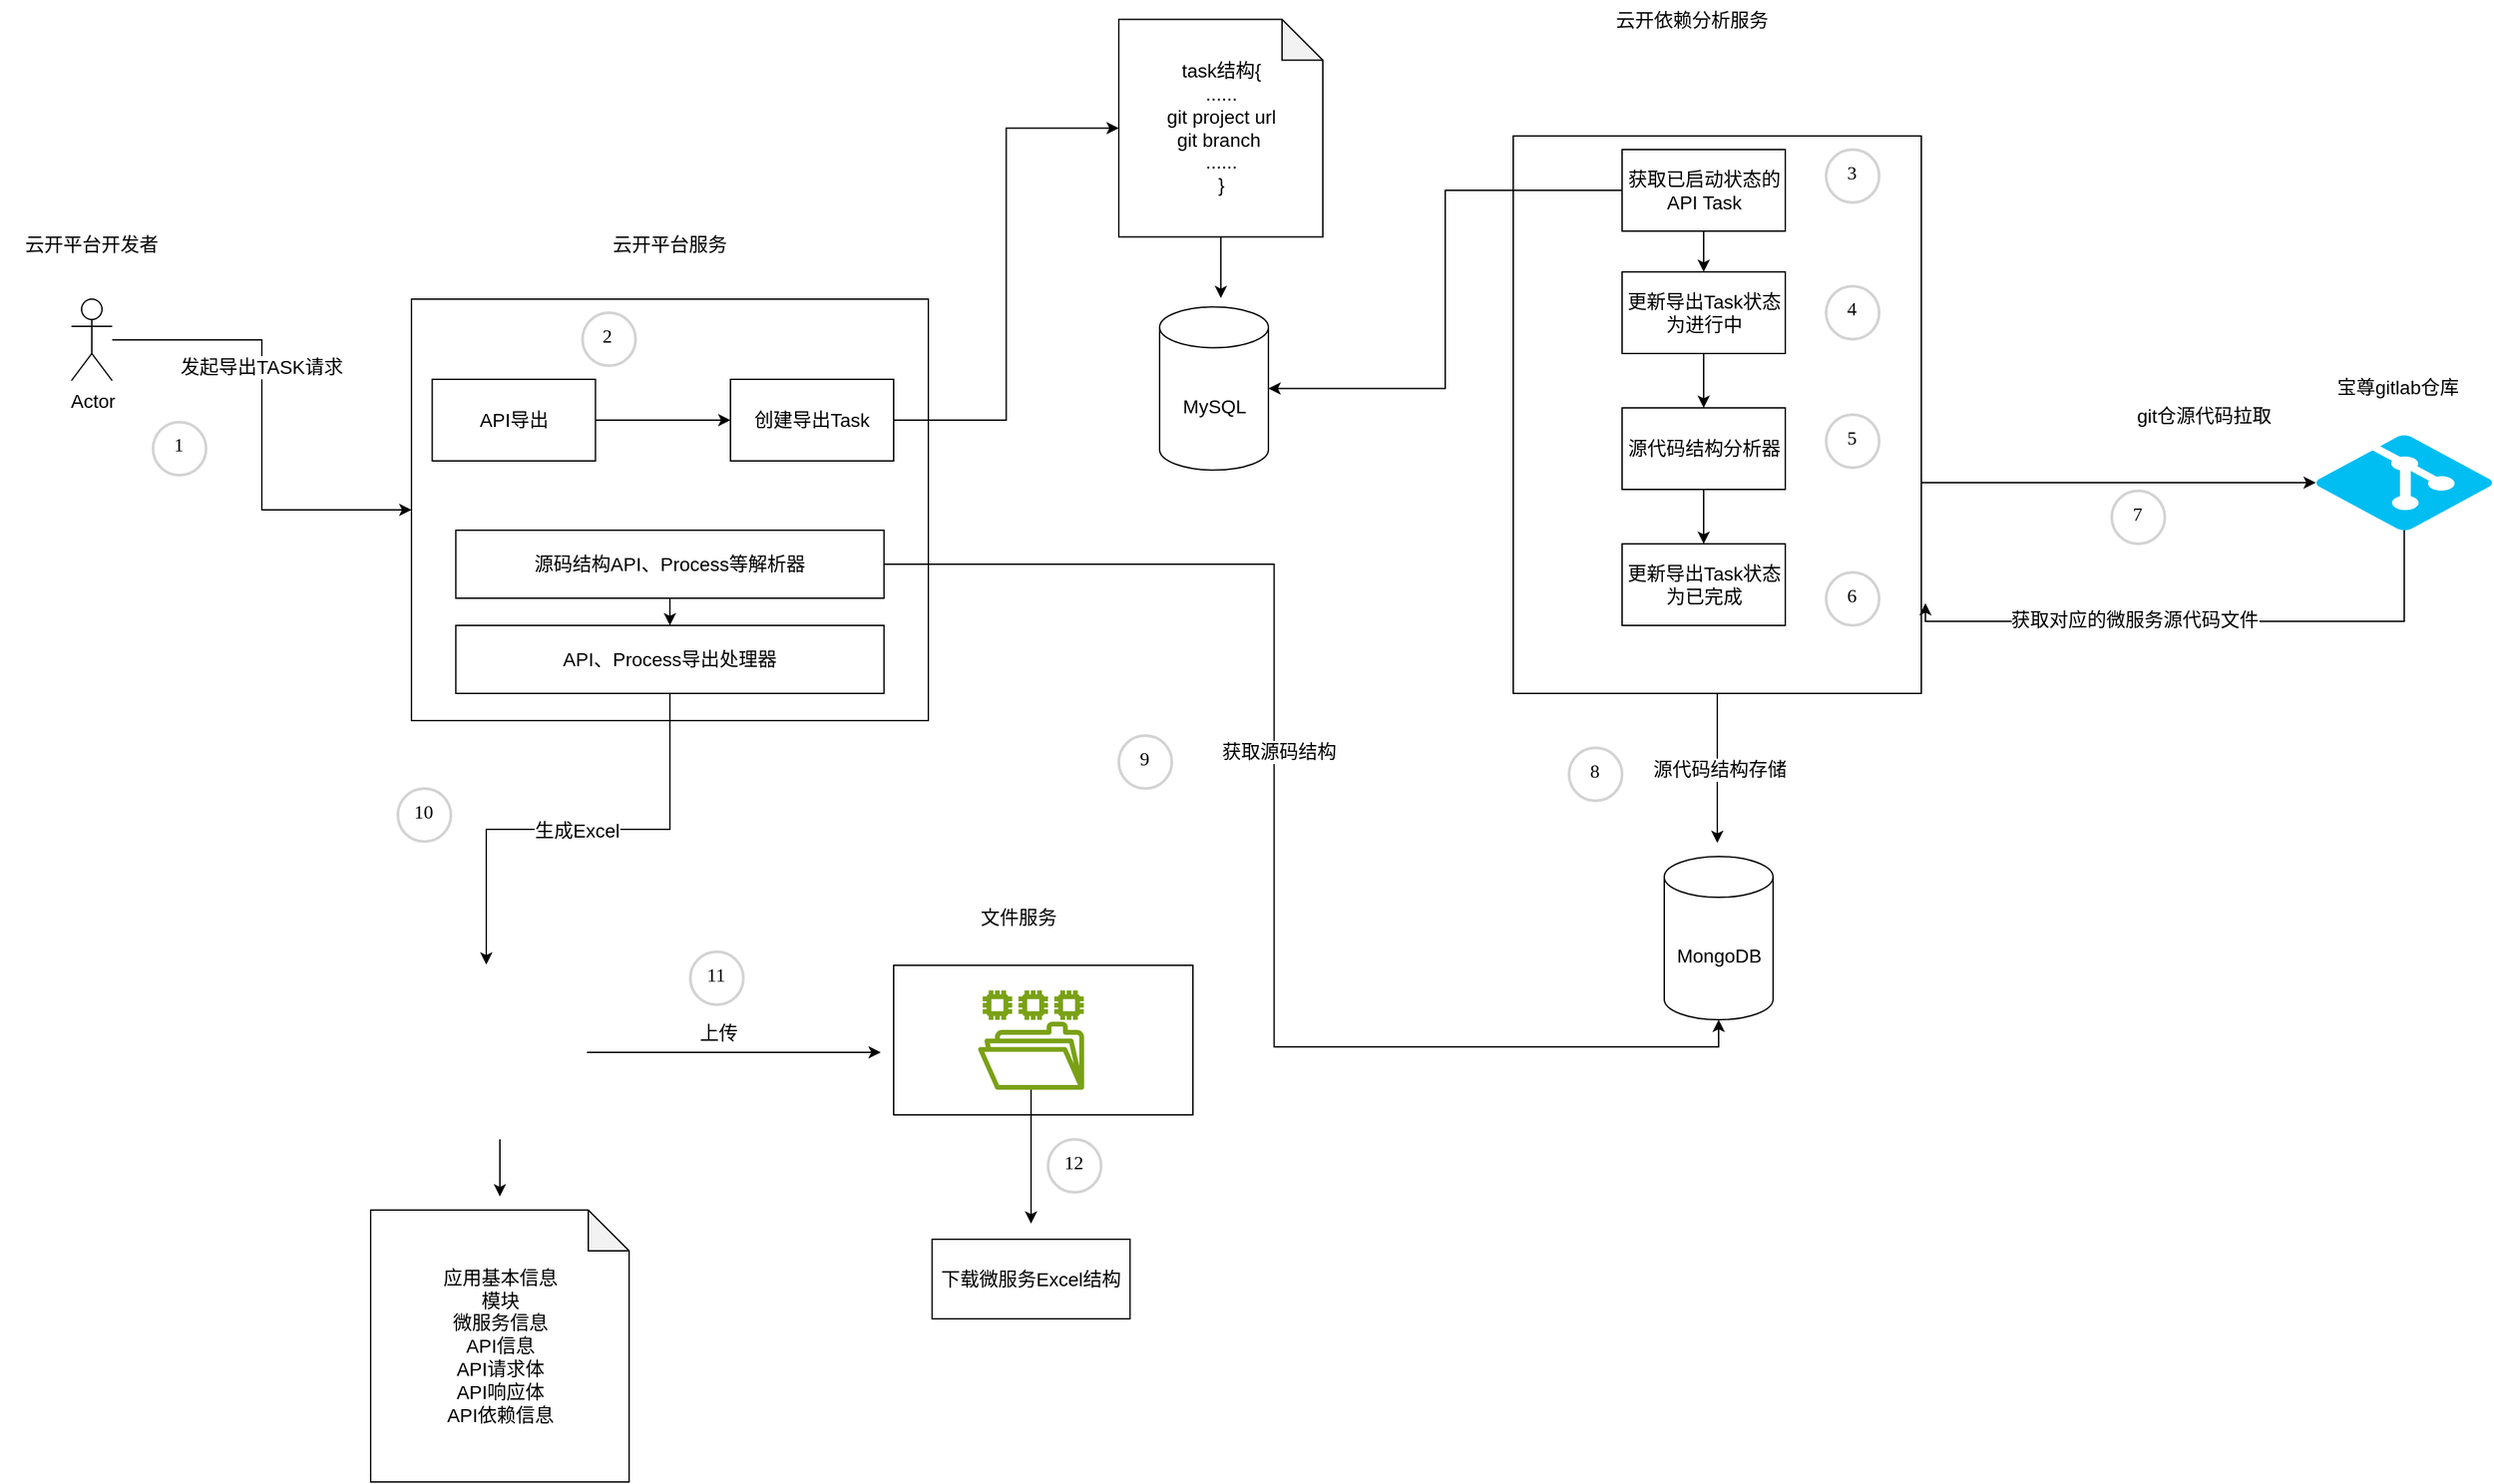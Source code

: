 <mxfile version="24.1.0" type="github">
  <diagram name="Page-1" id="uukP3XcTdVGsUKC_aiOE">
    <mxGraphModel dx="2314" dy="1121" grid="1" gridSize="10" guides="1" tooltips="1" connect="1" arrows="1" fold="1" page="1" pageScale="1" pageWidth="827" pageHeight="1169" math="0" shadow="0">
      <root>
        <mxCell id="0" />
        <mxCell id="1" parent="0" />
        <mxCell id="8WbEt5foAgeZKm9OIb6H-4" value="" style="rounded=0;whiteSpace=wrap;html=1;fontSize=14;" parent="1" vertex="1">
          <mxGeometry x="492.5" y="290" width="380" height="310" as="geometry" />
        </mxCell>
        <mxCell id="8WbEt5foAgeZKm9OIb6H-5" value="云开平台服务" style="text;html=1;align=center;verticalAlign=middle;whiteSpace=wrap;rounded=0;fontSize=14;" parent="1" vertex="1">
          <mxGeometry x="590" y="240" width="185" height="20" as="geometry" />
        </mxCell>
        <mxCell id="8WbEt5foAgeZKm9OIb6H-12" style="edgeStyle=orthogonalEdgeStyle;rounded=0;orthogonalLoop=1;jettySize=auto;html=1;entryX=0;entryY=0.5;entryDx=0;entryDy=0;fontSize=14;" parent="1" source="8WbEt5foAgeZKm9OIb6H-8" target="8WbEt5foAgeZKm9OIb6H-4" edge="1">
          <mxGeometry relative="1" as="geometry" />
        </mxCell>
        <mxCell id="PfwWAvP0xrd5QzA8CNgX-18" value="发起导出TASK请求" style="edgeLabel;html=1;align=center;verticalAlign=middle;resizable=0;points=[];fontSize=14;" parent="8WbEt5foAgeZKm9OIb6H-12" vertex="1" connectable="0">
          <mxGeometry x="-0.246" y="-1" relative="1" as="geometry">
            <mxPoint as="offset" />
          </mxGeometry>
        </mxCell>
        <mxCell id="8WbEt5foAgeZKm9OIb6H-8" value="Actor" style="shape=umlActor;verticalLabelPosition=bottom;verticalAlign=top;html=1;outlineConnect=0;fontSize=14;" parent="1" vertex="1">
          <mxGeometry x="242.5" y="290" width="30" height="60" as="geometry" />
        </mxCell>
        <mxCell id="8WbEt5foAgeZKm9OIb6H-11" value="云开平台开发者" style="text;html=1;align=center;verticalAlign=middle;whiteSpace=wrap;rounded=0;fontSize=14;" parent="1" vertex="1">
          <mxGeometry x="190" y="240" width="135" height="20" as="geometry" />
        </mxCell>
        <mxCell id="8WbEt5foAgeZKm9OIb6H-23" style="edgeStyle=orthogonalEdgeStyle;rounded=0;orthogonalLoop=1;jettySize=auto;html=1;fontSize=14;" parent="1" source="8WbEt5foAgeZKm9OIb6H-14" target="8WbEt5foAgeZKm9OIb6H-17" edge="1">
          <mxGeometry relative="1" as="geometry">
            <mxPoint x="1872.5" y="420" as="targetPoint" />
            <Array as="points">
              <mxPoint x="1672.5" y="425" />
              <mxPoint x="1672.5" y="425" />
            </Array>
          </mxGeometry>
        </mxCell>
        <mxCell id="8WbEt5foAgeZKm9OIb6H-24" value="git仓源代码拉取" style="edgeLabel;html=1;align=center;verticalAlign=middle;resizable=0;points=[];fontSize=14;" parent="8WbEt5foAgeZKm9OIb6H-23" vertex="1" connectable="0">
          <mxGeometry x="-0.191" y="-1" relative="1" as="geometry">
            <mxPoint x="90" y="-50" as="offset" />
          </mxGeometry>
        </mxCell>
        <mxCell id="8WbEt5foAgeZKm9OIb6H-29" style="edgeStyle=orthogonalEdgeStyle;rounded=0;orthogonalLoop=1;jettySize=auto;html=1;fontSize=14;" parent="1" source="8WbEt5foAgeZKm9OIb6H-14" edge="1">
          <mxGeometry relative="1" as="geometry">
            <mxPoint x="1452.5" y="690" as="targetPoint" />
          </mxGeometry>
        </mxCell>
        <mxCell id="8WbEt5foAgeZKm9OIb6H-30" value="源代码结构存储" style="edgeLabel;html=1;align=center;verticalAlign=middle;resizable=0;points=[];fontSize=14;" parent="8WbEt5foAgeZKm9OIb6H-29" vertex="1" connectable="0">
          <mxGeometry x="0.021" y="1" relative="1" as="geometry">
            <mxPoint as="offset" />
          </mxGeometry>
        </mxCell>
        <mxCell id="8WbEt5foAgeZKm9OIb6H-14" value="" style="rounded=0;whiteSpace=wrap;html=1;fontSize=14;" parent="1" vertex="1">
          <mxGeometry x="1302.5" y="170" width="300" height="410" as="geometry" />
        </mxCell>
        <mxCell id="8WbEt5foAgeZKm9OIb6H-15" value="云开依赖分析服务" style="text;html=1;align=center;verticalAlign=middle;whiteSpace=wrap;rounded=0;fontSize=14;" parent="1" vertex="1">
          <mxGeometry x="1373.5" y="70" width="120" height="30" as="geometry" />
        </mxCell>
        <mxCell id="8WbEt5foAgeZKm9OIb6H-17" value="" style="verticalLabelPosition=bottom;html=1;verticalAlign=top;align=center;strokeColor=none;fillColor=#00BEF2;shape=mxgraph.azure.git_repository;fontSize=14;" parent="1" vertex="1">
          <mxGeometry x="1892.5" y="390" width="130" height="70" as="geometry" />
        </mxCell>
        <mxCell id="8WbEt5foAgeZKm9OIb6H-18" value="宝尊gitlab仓库" style="text;html=1;align=center;verticalAlign=middle;whiteSpace=wrap;rounded=0;fontSize=14;" parent="1" vertex="1">
          <mxGeometry x="1897.5" y="340" width="110" height="30" as="geometry" />
        </mxCell>
        <mxCell id="8WbEt5foAgeZKm9OIb6H-19" value="task结构{&lt;div style=&quot;font-size: 14px;&quot;&gt;......&lt;br style=&quot;font-size: 14px;&quot;&gt;&lt;div style=&quot;font-size: 14px;&quot;&gt;git project url&lt;/div&gt;&lt;div style=&quot;font-size: 14px;&quot;&gt;git branch&amp;nbsp;&lt;/div&gt;&lt;div style=&quot;font-size: 14px;&quot;&gt;......&lt;/div&gt;&lt;div style=&quot;font-size: 14px;&quot;&gt;&lt;span style=&quot;background-color: initial; font-size: 14px;&quot;&gt;}&lt;/span&gt;&lt;br style=&quot;font-size: 14px;&quot;&gt;&lt;/div&gt;&lt;/div&gt;" style="shape=note;whiteSpace=wrap;html=1;backgroundOutline=1;darkOpacity=0.05;fontSize=14;" parent="1" vertex="1">
          <mxGeometry x="1012.5" y="84.25" width="150" height="160" as="geometry" />
        </mxCell>
        <mxCell id="8WbEt5foAgeZKm9OIb6H-67" value="" style="edgeStyle=orthogonalEdgeStyle;rounded=0;orthogonalLoop=1;jettySize=auto;html=1;" parent="1" source="8WbEt5foAgeZKm9OIb6H-26" target="8WbEt5foAgeZKm9OIb6H-66" edge="1">
          <mxGeometry relative="1" as="geometry" />
        </mxCell>
        <mxCell id="8WbEt5foAgeZKm9OIb6H-26" value="API导出" style="rounded=0;whiteSpace=wrap;html=1;fontSize=14;" parent="1" vertex="1">
          <mxGeometry x="507.75" y="349" width="120" height="60" as="geometry" />
        </mxCell>
        <mxCell id="PfwWAvP0xrd5QzA8CNgX-10" value="" style="edgeStyle=orthogonalEdgeStyle;rounded=0;orthogonalLoop=1;jettySize=auto;html=1;" parent="1" source="8WbEt5foAgeZKm9OIb6H-27" target="PfwWAvP0xrd5QzA8CNgX-4" edge="1">
          <mxGeometry relative="1" as="geometry" />
        </mxCell>
        <mxCell id="8WbEt5foAgeZKm9OIb6H-27" value="源代码结构分析器" style="rounded=0;whiteSpace=wrap;html=1;fontSize=14;" parent="1" vertex="1">
          <mxGeometry x="1382.5" y="370" width="120" height="60" as="geometry" />
        </mxCell>
        <mxCell id="8WbEt5foAgeZKm9OIb6H-28" value="MongoDB" style="shape=cylinder3;whiteSpace=wrap;html=1;boundedLbl=1;backgroundOutline=1;size=15;fontSize=14;" parent="1" vertex="1">
          <mxGeometry x="1413.5" y="700" width="80" height="120" as="geometry" />
        </mxCell>
        <mxCell id="8WbEt5foAgeZKm9OIb6H-52" style="edgeStyle=orthogonalEdgeStyle;rounded=0;orthogonalLoop=1;jettySize=auto;html=1;" parent="1" source="8WbEt5foAgeZKm9OIb6H-31" edge="1">
          <mxGeometry relative="1" as="geometry">
            <mxPoint x="837.5" y="844" as="targetPoint" />
          </mxGeometry>
        </mxCell>
        <mxCell id="8WbEt5foAgeZKm9OIb6H-54" value="上传" style="edgeLabel;html=1;align=center;verticalAlign=middle;resizable=0;points=[];fontSize=14;" parent="8WbEt5foAgeZKm9OIb6H-52" vertex="1" connectable="0">
          <mxGeometry x="-0.113" y="4" relative="1" as="geometry">
            <mxPoint y="-10" as="offset" />
          </mxGeometry>
        </mxCell>
        <mxCell id="8WbEt5foAgeZKm9OIb6H-58" style="edgeStyle=orthogonalEdgeStyle;rounded=0;orthogonalLoop=1;jettySize=auto;html=1;" parent="1" source="8WbEt5foAgeZKm9OIb6H-31" edge="1">
          <mxGeometry relative="1" as="geometry">
            <mxPoint x="557.5" y="950" as="targetPoint" />
          </mxGeometry>
        </mxCell>
        <mxCell id="8WbEt5foAgeZKm9OIb6H-31" value="" style="shape=image;html=1;verticalAlign=top;verticalLabelPosition=bottom;labelBackgroundColor=#ffffff;imageAspect=0;aspect=fixed;image=https://cdn3.iconfinder.com/data/icons/document-icons-2/30/647714-excel-128.png;fontSize=14;" parent="1" vertex="1">
          <mxGeometry x="493.5" y="780" width="128" height="128" as="geometry" />
        </mxCell>
        <mxCell id="8WbEt5foAgeZKm9OIb6H-34" value="应用基本信息&lt;div style=&quot;font-size: 14px;&quot;&gt;模块&lt;/div&gt;&lt;div style=&quot;font-size: 14px;&quot;&gt;微服务信息&lt;/div&gt;&lt;div style=&quot;font-size: 14px;&quot;&gt;API信息&lt;/div&gt;&lt;div style=&quot;font-size: 14px;&quot;&gt;API请求体&lt;br style=&quot;font-size: 14px;&quot;&gt;API响应体&lt;br style=&quot;font-size: 14px;&quot;&gt;API依赖信息&lt;/div&gt;" style="shape=note;whiteSpace=wrap;html=1;backgroundOutline=1;darkOpacity=0.05;fontSize=14;" parent="1" vertex="1">
          <mxGeometry x="462.5" y="960" width="190" height="200" as="geometry" />
        </mxCell>
        <mxCell id="8WbEt5foAgeZKm9OIb6H-36" value="1" style="ellipse;whiteSpace=wrap;html=1;aspect=fixed;strokeWidth=2;fontFamily=Tahoma;spacingBottom=4;spacingRight=2;strokeColor=#d3d3d3;fontSize=14;" parent="1" vertex="1">
          <mxGeometry x="302.5" y="380.5" width="39" height="39" as="geometry" />
        </mxCell>
        <mxCell id="8WbEt5foAgeZKm9OIb6H-40" value="2" style="ellipse;whiteSpace=wrap;html=1;aspect=fixed;strokeWidth=2;fontFamily=Tahoma;spacingBottom=4;spacingRight=2;strokeColor=#d3d3d3;fontSize=14;" parent="1" vertex="1">
          <mxGeometry x="618.25" y="300" width="39" height="39" as="geometry" />
        </mxCell>
        <mxCell id="8WbEt5foAgeZKm9OIb6H-42" value="4" style="ellipse;whiteSpace=wrap;html=1;aspect=fixed;strokeWidth=2;fontFamily=Tahoma;spacingBottom=4;spacingRight=2;strokeColor=#d3d3d3;fontSize=14;" parent="1" vertex="1">
          <mxGeometry x="1532.5" y="280.5" width="39" height="39" as="geometry" />
        </mxCell>
        <mxCell id="8WbEt5foAgeZKm9OIb6H-44" value="6" style="ellipse;whiteSpace=wrap;html=1;aspect=fixed;strokeWidth=2;fontFamily=Tahoma;spacingBottom=4;spacingRight=2;strokeColor=#d3d3d3;fontSize=14;" parent="1" vertex="1">
          <mxGeometry x="1532.5" y="491" width="39" height="39" as="geometry" />
        </mxCell>
        <mxCell id="8WbEt5foAgeZKm9OIb6H-45" value="7" style="ellipse;whiteSpace=wrap;html=1;aspect=fixed;strokeWidth=2;fontFamily=Tahoma;spacingBottom=4;spacingRight=2;strokeColor=#d3d3d3;fontSize=14;" parent="1" vertex="1">
          <mxGeometry x="1742.5" y="431" width="39" height="39" as="geometry" />
        </mxCell>
        <mxCell id="8WbEt5foAgeZKm9OIb6H-46" value="10" style="ellipse;whiteSpace=wrap;html=1;aspect=fixed;strokeWidth=2;fontFamily=Tahoma;spacingBottom=4;spacingRight=2;strokeColor=#d3d3d3;fontSize=14;" parent="1" vertex="1">
          <mxGeometry x="482.5" y="650" width="39" height="39" as="geometry" />
        </mxCell>
        <mxCell id="8WbEt5foAgeZKm9OIb6H-48" value="" style="rounded=0;whiteSpace=wrap;html=1;" parent="1" vertex="1">
          <mxGeometry x="847" y="780" width="220" height="110" as="geometry" />
        </mxCell>
        <mxCell id="8WbEt5foAgeZKm9OIb6H-50" value="文件服务" style="text;html=1;align=center;verticalAlign=middle;whiteSpace=wrap;rounded=0;fontSize=14;" parent="1" vertex="1">
          <mxGeometry x="909" y="730" width="60" height="30" as="geometry" />
        </mxCell>
        <mxCell id="8WbEt5foAgeZKm9OIb6H-75" style="edgeStyle=orthogonalEdgeStyle;rounded=0;orthogonalLoop=1;jettySize=auto;html=1;" parent="1" source="8WbEt5foAgeZKm9OIb6H-51" edge="1">
          <mxGeometry relative="1" as="geometry">
            <mxPoint x="948" y="970" as="targetPoint" />
          </mxGeometry>
        </mxCell>
        <mxCell id="8WbEt5foAgeZKm9OIb6H-51" value="" style="sketch=0;outlineConnect=0;fontColor=#232F3E;gradientColor=none;fillColor=#7AA116;strokeColor=none;dashed=0;verticalLabelPosition=bottom;verticalAlign=top;align=center;html=1;fontSize=12;fontStyle=0;aspect=fixed;pointerEvents=1;shape=mxgraph.aws4.file_system;" parent="1" vertex="1">
          <mxGeometry x="909" y="798.5" width="78" height="73" as="geometry" />
        </mxCell>
        <mxCell id="8WbEt5foAgeZKm9OIb6H-53" value="11" style="ellipse;whiteSpace=wrap;html=1;aspect=fixed;strokeWidth=2;fontFamily=Tahoma;spacingBottom=4;spacingRight=2;strokeColor=#d3d3d3;fontSize=14;" parent="1" vertex="1">
          <mxGeometry x="697.5" y="770" width="39" height="39" as="geometry" />
        </mxCell>
        <mxCell id="8WbEt5foAgeZKm9OIb6H-55" value="8" style="ellipse;whiteSpace=wrap;html=1;aspect=fixed;strokeWidth=2;fontFamily=Tahoma;spacingBottom=4;spacingRight=2;strokeColor=#d3d3d3;fontSize=14;" parent="1" vertex="1">
          <mxGeometry x="1343.5" y="620" width="39" height="39" as="geometry" />
        </mxCell>
        <mxCell id="8WbEt5foAgeZKm9OIb6H-56" value="MySQL" style="shape=cylinder3;whiteSpace=wrap;html=1;boundedLbl=1;backgroundOutline=1;size=15;fontSize=14;" parent="1" vertex="1">
          <mxGeometry x="1042.5" y="295.75" width="80" height="120" as="geometry" />
        </mxCell>
        <mxCell id="8WbEt5foAgeZKm9OIb6H-57" style="edgeStyle=orthogonalEdgeStyle;rounded=0;orthogonalLoop=1;jettySize=auto;html=1;entryX=0.563;entryY=-0.054;entryDx=0;entryDy=0;entryPerimeter=0;" parent="1" source="8WbEt5foAgeZKm9OIb6H-19" target="8WbEt5foAgeZKm9OIb6H-56" edge="1">
          <mxGeometry relative="1" as="geometry" />
        </mxCell>
        <mxCell id="8WbEt5foAgeZKm9OIb6H-64" style="edgeStyle=orthogonalEdgeStyle;rounded=0;orthogonalLoop=1;jettySize=auto;html=1;entryX=1.01;entryY=0.838;entryDx=0;entryDy=0;entryPerimeter=0;" parent="1" source="8WbEt5foAgeZKm9OIb6H-17" target="8WbEt5foAgeZKm9OIb6H-14" edge="1">
          <mxGeometry relative="1" as="geometry">
            <Array as="points">
              <mxPoint x="1957.5" y="527" />
            </Array>
          </mxGeometry>
        </mxCell>
        <mxCell id="8WbEt5foAgeZKm9OIb6H-65" value="获取对应的微服务源代码文件" style="edgeLabel;html=1;align=center;verticalAlign=middle;resizable=0;points=[];fontSize=14;" parent="8WbEt5foAgeZKm9OIb6H-64" vertex="1" connectable="0">
          <mxGeometry x="0.228" y="-1" relative="1" as="geometry">
            <mxPoint as="offset" />
          </mxGeometry>
        </mxCell>
        <mxCell id="8WbEt5foAgeZKm9OIb6H-66" value="创建导出Task" style="rounded=0;whiteSpace=wrap;html=1;fontSize=14;" parent="1" vertex="1">
          <mxGeometry x="727" y="349" width="120" height="60" as="geometry" />
        </mxCell>
        <mxCell id="8WbEt5foAgeZKm9OIb6H-72" value="&lt;font style=&quot;font-size: 14px;&quot;&gt;下载微服务Excel结构&lt;/font&gt;" style="rounded=0;whiteSpace=wrap;html=1;" parent="1" vertex="1">
          <mxGeometry x="875.25" y="981.5" width="145.5" height="58.5" as="geometry" />
        </mxCell>
        <mxCell id="8WbEt5foAgeZKm9OIb6H-74" value="12" style="ellipse;whiteSpace=wrap;html=1;aspect=fixed;strokeWidth=2;fontFamily=Tahoma;spacingBottom=4;spacingRight=2;strokeColor=#d3d3d3;fontSize=14;" parent="1" vertex="1">
          <mxGeometry x="960.5" y="908" width="39" height="39" as="geometry" />
        </mxCell>
        <mxCell id="PfwWAvP0xrd5QzA8CNgX-9" value="" style="edgeStyle=orthogonalEdgeStyle;rounded=0;orthogonalLoop=1;jettySize=auto;html=1;" parent="1" source="PfwWAvP0xrd5QzA8CNgX-3" target="8WbEt5foAgeZKm9OIb6H-27" edge="1">
          <mxGeometry relative="1" as="geometry" />
        </mxCell>
        <mxCell id="PfwWAvP0xrd5QzA8CNgX-3" value="更新导出Task状态为进行中" style="rounded=0;whiteSpace=wrap;html=1;fontSize=14;" parent="1" vertex="1">
          <mxGeometry x="1382.5" y="270" width="120" height="60" as="geometry" />
        </mxCell>
        <mxCell id="PfwWAvP0xrd5QzA8CNgX-4" value="更新导出Task状态为已完成" style="rounded=0;whiteSpace=wrap;html=1;fontSize=14;" parent="1" vertex="1">
          <mxGeometry x="1382.5" y="470" width="120" height="60" as="geometry" />
        </mxCell>
        <mxCell id="PfwWAvP0xrd5QzA8CNgX-14" value="5" style="ellipse;whiteSpace=wrap;html=1;aspect=fixed;strokeWidth=2;fontFamily=Tahoma;spacingBottom=4;spacingRight=2;strokeColor=#d3d3d3;fontSize=14;" parent="1" vertex="1">
          <mxGeometry x="1532.5" y="375" width="39" height="39" as="geometry" />
        </mxCell>
        <mxCell id="PfwWAvP0xrd5QzA8CNgX-17" value="9" style="ellipse;whiteSpace=wrap;html=1;aspect=fixed;strokeWidth=2;fontFamily=Tahoma;spacingBottom=4;spacingRight=2;strokeColor=#d3d3d3;fontSize=14;" parent="1" vertex="1">
          <mxGeometry x="1012.5" y="611" width="39" height="39" as="geometry" />
        </mxCell>
        <mxCell id="PfwWAvP0xrd5QzA8CNgX-28" value="" style="edgeStyle=orthogonalEdgeStyle;rounded=0;orthogonalLoop=1;jettySize=auto;html=1;" parent="1" source="PfwWAvP0xrd5QzA8CNgX-21" target="PfwWAvP0xrd5QzA8CNgX-25" edge="1">
          <mxGeometry relative="1" as="geometry" />
        </mxCell>
        <mxCell id="PfwWAvP0xrd5QzA8CNgX-21" value="源码结构API、Process等解析器" style="rounded=0;whiteSpace=wrap;html=1;fontSize=14;" parent="1" vertex="1">
          <mxGeometry x="525.13" y="460" width="314.75" height="50" as="geometry" />
        </mxCell>
        <mxCell id="PfwWAvP0xrd5QzA8CNgX-22" style="edgeStyle=orthogonalEdgeStyle;rounded=0;orthogonalLoop=1;jettySize=auto;html=1;entryX=0.5;entryY=1;entryDx=0;entryDy=0;entryPerimeter=0;" parent="1" source="PfwWAvP0xrd5QzA8CNgX-21" target="8WbEt5foAgeZKm9OIb6H-28" edge="1">
          <mxGeometry relative="1" as="geometry" />
        </mxCell>
        <mxCell id="PfwWAvP0xrd5QzA8CNgX-23" value="获取源码结构" style="edgeLabel;html=1;align=center;verticalAlign=middle;resizable=0;points=[];fontSize=14;" parent="PfwWAvP0xrd5QzA8CNgX-22" vertex="1" connectable="0">
          <mxGeometry x="-0.141" y="3" relative="1" as="geometry">
            <mxPoint as="offset" />
          </mxGeometry>
        </mxCell>
        <mxCell id="PfwWAvP0xrd5QzA8CNgX-24" style="edgeStyle=orthogonalEdgeStyle;rounded=0;orthogonalLoop=1;jettySize=auto;html=1;exitX=0.5;exitY=1;exitDx=0;exitDy=0;" parent="1" source="8WbEt5foAgeZKm9OIb6H-5" target="8WbEt5foAgeZKm9OIb6H-5" edge="1">
          <mxGeometry relative="1" as="geometry" />
        </mxCell>
        <mxCell id="PfwWAvP0xrd5QzA8CNgX-25" value="API、Process导出处理器" style="rounded=0;whiteSpace=wrap;html=1;fontSize=14;" parent="1" vertex="1">
          <mxGeometry x="525.13" y="530" width="314.75" height="50" as="geometry" />
        </mxCell>
        <mxCell id="PfwWAvP0xrd5QzA8CNgX-26" style="edgeStyle=orthogonalEdgeStyle;rounded=0;orthogonalLoop=1;jettySize=auto;html=1;entryX=0.422;entryY=-0.004;entryDx=0;entryDy=0;entryPerimeter=0;" parent="1" source="PfwWAvP0xrd5QzA8CNgX-25" target="8WbEt5foAgeZKm9OIb6H-31" edge="1">
          <mxGeometry relative="1" as="geometry" />
        </mxCell>
        <mxCell id="PfwWAvP0xrd5QzA8CNgX-27" value="生成Excel" style="edgeLabel;html=1;align=center;verticalAlign=middle;resizable=0;points=[];fontSize=14;" parent="PfwWAvP0xrd5QzA8CNgX-26" vertex="1" connectable="0">
          <mxGeometry x="0.011" y="1" relative="1" as="geometry">
            <mxPoint as="offset" />
          </mxGeometry>
        </mxCell>
        <mxCell id="q7Iq6oQtxvRXx5G_GfZZ-5" style="edgeStyle=orthogonalEdgeStyle;rounded=0;orthogonalLoop=1;jettySize=auto;html=1;entryX=0;entryY=0.5;entryDx=0;entryDy=0;entryPerimeter=0;" edge="1" parent="1" source="8WbEt5foAgeZKm9OIb6H-66" target="8WbEt5foAgeZKm9OIb6H-19">
          <mxGeometry relative="1" as="geometry" />
        </mxCell>
        <mxCell id="q7Iq6oQtxvRXx5G_GfZZ-9" value="" style="edgeStyle=orthogonalEdgeStyle;rounded=0;orthogonalLoop=1;jettySize=auto;html=1;" edge="1" parent="1" source="q7Iq6oQtxvRXx5G_GfZZ-6" target="PfwWAvP0xrd5QzA8CNgX-3">
          <mxGeometry relative="1" as="geometry" />
        </mxCell>
        <mxCell id="q7Iq6oQtxvRXx5G_GfZZ-6" value="获取已启动状态的API Task" style="rounded=0;whiteSpace=wrap;html=1;fontSize=14;" vertex="1" parent="1">
          <mxGeometry x="1382.5" y="180" width="120" height="60" as="geometry" />
        </mxCell>
        <mxCell id="q7Iq6oQtxvRXx5G_GfZZ-8" style="edgeStyle=orthogonalEdgeStyle;rounded=0;orthogonalLoop=1;jettySize=auto;html=1;entryX=1;entryY=0.5;entryDx=0;entryDy=0;entryPerimeter=0;" edge="1" parent="1" source="q7Iq6oQtxvRXx5G_GfZZ-6" target="8WbEt5foAgeZKm9OIb6H-56">
          <mxGeometry relative="1" as="geometry" />
        </mxCell>
        <mxCell id="q7Iq6oQtxvRXx5G_GfZZ-10" value="3" style="ellipse;whiteSpace=wrap;html=1;aspect=fixed;strokeWidth=2;fontFamily=Tahoma;spacingBottom=4;spacingRight=2;strokeColor=#d3d3d3;fontSize=14;" vertex="1" parent="1">
          <mxGeometry x="1532.5" y="180" width="39" height="39" as="geometry" />
        </mxCell>
      </root>
    </mxGraphModel>
  </diagram>
</mxfile>
